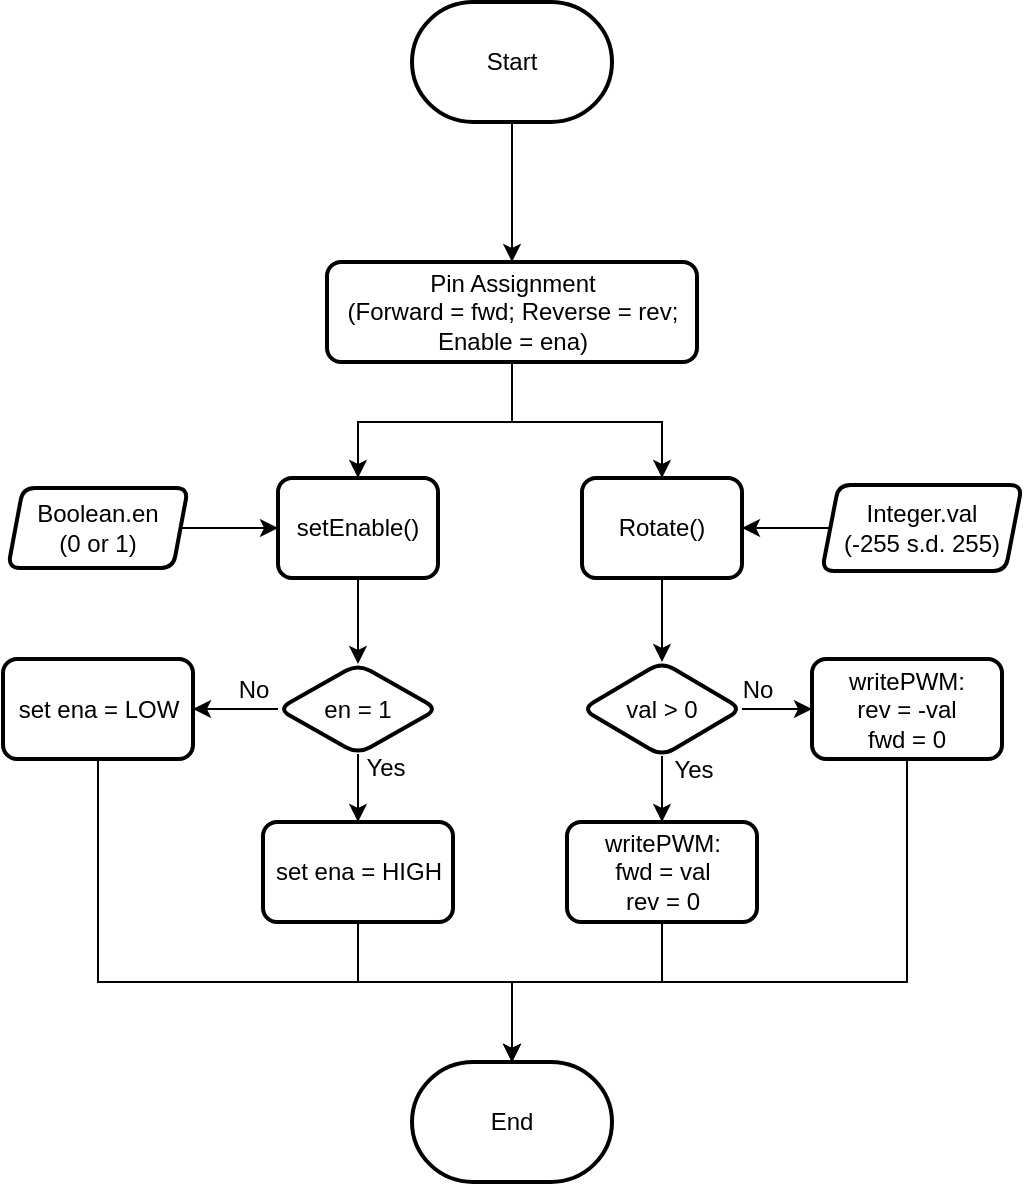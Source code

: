 <mxfile version="20.2.3" type="device"><diagram id="-3AXA-d_j7ZBazMOkZFm" name="Page-1"><mxGraphModel dx="1744" dy="1179" grid="1" gridSize="10" guides="1" tooltips="1" connect="1" arrows="1" fold="1" page="1" pageScale="1" pageWidth="670" pageHeight="730" math="0" shadow="0"><root><mxCell id="0"/><mxCell id="1" parent="0"/><mxCell id="z4SIdS6CH9bfH9nbmWFJ-1" value="" style="edgeStyle=orthogonalEdgeStyle;rounded=0;orthogonalLoop=1;jettySize=auto;html=1;" parent="1" source="z4SIdS6CH9bfH9nbmWFJ-2" target="z4SIdS6CH9bfH9nbmWFJ-3" edge="1"><mxGeometry relative="1" as="geometry"/></mxCell><mxCell id="z4SIdS6CH9bfH9nbmWFJ-2" value="Start" style="strokeWidth=2;html=1;shape=mxgraph.flowchart.terminator;whiteSpace=wrap;" parent="1" vertex="1"><mxGeometry x="275" y="30" width="100" height="60" as="geometry"/></mxCell><mxCell id="z4SIdS6CH9bfH9nbmWFJ-21" style="edgeStyle=orthogonalEdgeStyle;rounded=0;orthogonalLoop=1;jettySize=auto;html=1;exitX=0.5;exitY=1;exitDx=0;exitDy=0;entryX=0.5;entryY=0;entryDx=0;entryDy=0;" parent="1" source="z4SIdS6CH9bfH9nbmWFJ-3" target="z4SIdS6CH9bfH9nbmWFJ-10" edge="1"><mxGeometry relative="1" as="geometry"><Array as="points"><mxPoint x="325" y="240"/><mxPoint x="400" y="240"/></Array></mxGeometry></mxCell><mxCell id="z4SIdS6CH9bfH9nbmWFJ-22" style="edgeStyle=orthogonalEdgeStyle;rounded=0;orthogonalLoop=1;jettySize=auto;html=1;exitX=0.5;exitY=1;exitDx=0;exitDy=0;entryX=0.5;entryY=0;entryDx=0;entryDy=0;" parent="1" source="z4SIdS6CH9bfH9nbmWFJ-3" target="z4SIdS6CH9bfH9nbmWFJ-4" edge="1"><mxGeometry relative="1" as="geometry"><Array as="points"><mxPoint x="325" y="240"/><mxPoint x="248" y="240"/></Array></mxGeometry></mxCell><mxCell id="z4SIdS6CH9bfH9nbmWFJ-3" value="Pin Assignment&lt;br&gt;(Forward = fwd; Reverse = rev; Enable = ena)" style="rounded=1;whiteSpace=wrap;html=1;absoluteArcSize=1;arcSize=14;strokeWidth=2;" parent="1" vertex="1"><mxGeometry x="232.5" y="160" width="185" height="50" as="geometry"/></mxCell><mxCell id="z4SIdS6CH9bfH9nbmWFJ-14" value="" style="edgeStyle=orthogonalEdgeStyle;rounded=0;orthogonalLoop=1;jettySize=auto;html=1;" parent="1" source="z4SIdS6CH9bfH9nbmWFJ-4" target="z4SIdS6CH9bfH9nbmWFJ-13" edge="1"><mxGeometry relative="1" as="geometry"/></mxCell><mxCell id="z4SIdS6CH9bfH9nbmWFJ-4" value="setEnable()" style="rounded=1;whiteSpace=wrap;html=1;absoluteArcSize=1;arcSize=14;strokeWidth=2;" parent="1" vertex="1"><mxGeometry x="208" y="268" width="80" height="50" as="geometry"/></mxCell><mxCell id="z4SIdS6CH9bfH9nbmWFJ-28" value="" style="edgeStyle=orthogonalEdgeStyle;rounded=0;orthogonalLoop=1;jettySize=auto;html=1;" parent="1" source="z4SIdS6CH9bfH9nbmWFJ-10" target="z4SIdS6CH9bfH9nbmWFJ-27" edge="1"><mxGeometry relative="1" as="geometry"/></mxCell><mxCell id="z4SIdS6CH9bfH9nbmWFJ-10" value="Rotate()" style="rounded=1;whiteSpace=wrap;html=1;absoluteArcSize=1;arcSize=14;strokeWidth=2;" parent="1" vertex="1"><mxGeometry x="360" y="268" width="80" height="50" as="geometry"/></mxCell><mxCell id="z4SIdS6CH9bfH9nbmWFJ-12" value="" style="edgeStyle=orthogonalEdgeStyle;rounded=0;orthogonalLoop=1;jettySize=auto;html=1;" parent="1" source="z4SIdS6CH9bfH9nbmWFJ-11" target="z4SIdS6CH9bfH9nbmWFJ-4" edge="1"><mxGeometry relative="1" as="geometry"/></mxCell><mxCell id="z4SIdS6CH9bfH9nbmWFJ-11" value="Boolean.en&lt;br&gt;(0 or 1)" style="shape=parallelogram;html=1;strokeWidth=2;perimeter=parallelogramPerimeter;whiteSpace=wrap;rounded=1;arcSize=12;size=0.083;" parent="1" vertex="1"><mxGeometry x="73" y="273" width="90" height="40" as="geometry"/></mxCell><mxCell id="z4SIdS6CH9bfH9nbmWFJ-16" value="" style="edgeStyle=orthogonalEdgeStyle;rounded=0;orthogonalLoop=1;jettySize=auto;html=1;" parent="1" source="z4SIdS6CH9bfH9nbmWFJ-13" target="z4SIdS6CH9bfH9nbmWFJ-15" edge="1"><mxGeometry relative="1" as="geometry"/></mxCell><mxCell id="z4SIdS6CH9bfH9nbmWFJ-20" value="" style="edgeStyle=orthogonalEdgeStyle;rounded=0;orthogonalLoop=1;jettySize=auto;html=1;" parent="1" source="z4SIdS6CH9bfH9nbmWFJ-13" target="z4SIdS6CH9bfH9nbmWFJ-19" edge="1"><mxGeometry relative="1" as="geometry"/></mxCell><mxCell id="z4SIdS6CH9bfH9nbmWFJ-13" value="en = 1" style="rhombus;whiteSpace=wrap;html=1;rounded=1;arcSize=14;strokeWidth=2;" parent="1" vertex="1"><mxGeometry x="208" y="361" width="80" height="45" as="geometry"/></mxCell><mxCell id="z4SIdS6CH9bfH9nbmWFJ-39" style="edgeStyle=orthogonalEdgeStyle;rounded=0;orthogonalLoop=1;jettySize=auto;html=1;exitX=0.5;exitY=1;exitDx=0;exitDy=0;entryX=0.5;entryY=0;entryDx=0;entryDy=0;entryPerimeter=0;" parent="1" source="z4SIdS6CH9bfH9nbmWFJ-15" target="z4SIdS6CH9bfH9nbmWFJ-42" edge="1"><mxGeometry relative="1" as="geometry"><mxPoint x="325" y="540" as="targetPoint"/><Array as="points"><mxPoint x="248" y="520"/><mxPoint x="325" y="520"/></Array></mxGeometry></mxCell><mxCell id="z4SIdS6CH9bfH9nbmWFJ-15" value="set ena = HIGH" style="whiteSpace=wrap;html=1;rounded=1;arcSize=14;strokeWidth=2;" parent="1" vertex="1"><mxGeometry x="200.5" y="440" width="95" height="50" as="geometry"/></mxCell><mxCell id="z4SIdS6CH9bfH9nbmWFJ-44" style="edgeStyle=orthogonalEdgeStyle;rounded=0;orthogonalLoop=1;jettySize=auto;html=1;exitX=0.5;exitY=1;exitDx=0;exitDy=0;" parent="1" source="z4SIdS6CH9bfH9nbmWFJ-19" target="z4SIdS6CH9bfH9nbmWFJ-42" edge="1"><mxGeometry relative="1" as="geometry"><Array as="points"><mxPoint x="118" y="520"/><mxPoint x="325" y="520"/></Array></mxGeometry></mxCell><mxCell id="z4SIdS6CH9bfH9nbmWFJ-19" value="set ena = LOW" style="whiteSpace=wrap;html=1;rounded=1;arcSize=14;strokeWidth=2;" parent="1" vertex="1"><mxGeometry x="70.5" y="358.5" width="95" height="50" as="geometry"/></mxCell><mxCell id="z4SIdS6CH9bfH9nbmWFJ-23" value="No" style="text;html=1;strokeColor=none;fillColor=none;align=center;verticalAlign=middle;whiteSpace=wrap;rounded=0;" parent="1" vertex="1"><mxGeometry x="165.5" y="358.5" width="60" height="30" as="geometry"/></mxCell><mxCell id="z4SIdS6CH9bfH9nbmWFJ-24" value="Yes" style="text;html=1;strokeColor=none;fillColor=none;align=center;verticalAlign=middle;whiteSpace=wrap;rounded=0;" parent="1" vertex="1"><mxGeometry x="231.5" y="398" width="60" height="30" as="geometry"/></mxCell><mxCell id="z4SIdS6CH9bfH9nbmWFJ-26" value="" style="edgeStyle=orthogonalEdgeStyle;rounded=0;orthogonalLoop=1;jettySize=auto;html=1;" parent="1" source="z4SIdS6CH9bfH9nbmWFJ-25" target="z4SIdS6CH9bfH9nbmWFJ-10" edge="1"><mxGeometry relative="1" as="geometry"/></mxCell><mxCell id="z4SIdS6CH9bfH9nbmWFJ-25" value="Integer.val&lt;br&gt;(-255 s.d. 255)" style="shape=parallelogram;html=1;strokeWidth=2;perimeter=parallelogramPerimeter;whiteSpace=wrap;rounded=1;arcSize=12;size=0.083;" parent="1" vertex="1"><mxGeometry x="480" y="271.5" width="100" height="43" as="geometry"/></mxCell><mxCell id="z4SIdS6CH9bfH9nbmWFJ-32" value="" style="edgeStyle=orthogonalEdgeStyle;rounded=0;orthogonalLoop=1;jettySize=auto;html=1;" parent="1" source="z4SIdS6CH9bfH9nbmWFJ-27" target="z4SIdS6CH9bfH9nbmWFJ-31" edge="1"><mxGeometry relative="1" as="geometry"/></mxCell><mxCell id="z4SIdS6CH9bfH9nbmWFJ-34" value="" style="edgeStyle=orthogonalEdgeStyle;rounded=0;orthogonalLoop=1;jettySize=auto;html=1;" parent="1" source="z4SIdS6CH9bfH9nbmWFJ-27" target="z4SIdS6CH9bfH9nbmWFJ-33" edge="1"><mxGeometry relative="1" as="geometry"/></mxCell><mxCell id="z4SIdS6CH9bfH9nbmWFJ-27" value="val &amp;gt; 0" style="rhombus;whiteSpace=wrap;html=1;rounded=1;arcSize=14;strokeWidth=2;" parent="1" vertex="1"><mxGeometry x="360" y="360" width="80" height="47" as="geometry"/></mxCell><mxCell id="z4SIdS6CH9bfH9nbmWFJ-40" style="edgeStyle=orthogonalEdgeStyle;rounded=0;orthogonalLoop=1;jettySize=auto;html=1;exitX=0.5;exitY=1;exitDx=0;exitDy=0;" parent="1" source="z4SIdS6CH9bfH9nbmWFJ-31" edge="1"><mxGeometry relative="1" as="geometry"><mxPoint x="325" y="570" as="targetPoint"/><Array as="points"><mxPoint x="400" y="520"/><mxPoint x="325" y="520"/></Array></mxGeometry></mxCell><mxCell id="z4SIdS6CH9bfH9nbmWFJ-31" value="writePWM:&lt;br&gt;fwd = val&lt;br&gt;rev = 0" style="whiteSpace=wrap;html=1;rounded=1;arcSize=14;strokeWidth=2;" parent="1" vertex="1"><mxGeometry x="352.5" y="440" width="95" height="50" as="geometry"/></mxCell><mxCell id="z4SIdS6CH9bfH9nbmWFJ-43" style="edgeStyle=orthogonalEdgeStyle;rounded=0;orthogonalLoop=1;jettySize=auto;html=1;exitX=0.5;exitY=1;exitDx=0;exitDy=0;entryX=0.5;entryY=0;entryDx=0;entryDy=0;entryPerimeter=0;" parent="1" source="z4SIdS6CH9bfH9nbmWFJ-33" target="z4SIdS6CH9bfH9nbmWFJ-42" edge="1"><mxGeometry relative="1" as="geometry"><mxPoint x="490" y="590" as="targetPoint"/><Array as="points"><mxPoint x="523" y="520"/><mxPoint x="325" y="520"/></Array></mxGeometry></mxCell><mxCell id="z4SIdS6CH9bfH9nbmWFJ-33" value="writePWM:&lt;br&gt;rev = -val&lt;br&gt;fwd = 0" style="whiteSpace=wrap;html=1;rounded=1;arcSize=14;strokeWidth=2;" parent="1" vertex="1"><mxGeometry x="475" y="358.5" width="95" height="50" as="geometry"/></mxCell><mxCell id="z4SIdS6CH9bfH9nbmWFJ-35" value="Yes" style="text;html=1;strokeColor=none;fillColor=none;align=center;verticalAlign=middle;whiteSpace=wrap;rounded=0;" parent="1" vertex="1"><mxGeometry x="385.5" y="399" width="60" height="30" as="geometry"/></mxCell><mxCell id="z4SIdS6CH9bfH9nbmWFJ-36" value="No" style="text;html=1;strokeColor=none;fillColor=none;align=center;verticalAlign=middle;whiteSpace=wrap;rounded=0;" parent="1" vertex="1"><mxGeometry x="417.5" y="358.5" width="60" height="30" as="geometry"/></mxCell><mxCell id="z4SIdS6CH9bfH9nbmWFJ-42" value="End" style="strokeWidth=2;html=1;shape=mxgraph.flowchart.terminator;whiteSpace=wrap;" parent="1" vertex="1"><mxGeometry x="275" y="560" width="100" height="60" as="geometry"/></mxCell></root></mxGraphModel></diagram></mxfile>